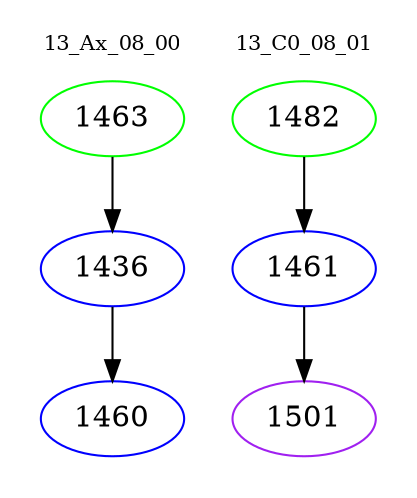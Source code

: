 digraph{
subgraph cluster_0 {
color = white
label = "13_Ax_08_00";
fontsize=10;
T0_1463 [label="1463", color="green"]
T0_1463 -> T0_1436 [color="black"]
T0_1436 [label="1436", color="blue"]
T0_1436 -> T0_1460 [color="black"]
T0_1460 [label="1460", color="blue"]
}
subgraph cluster_1 {
color = white
label = "13_C0_08_01";
fontsize=10;
T1_1482 [label="1482", color="green"]
T1_1482 -> T1_1461 [color="black"]
T1_1461 [label="1461", color="blue"]
T1_1461 -> T1_1501 [color="black"]
T1_1501 [label="1501", color="purple"]
}
}
